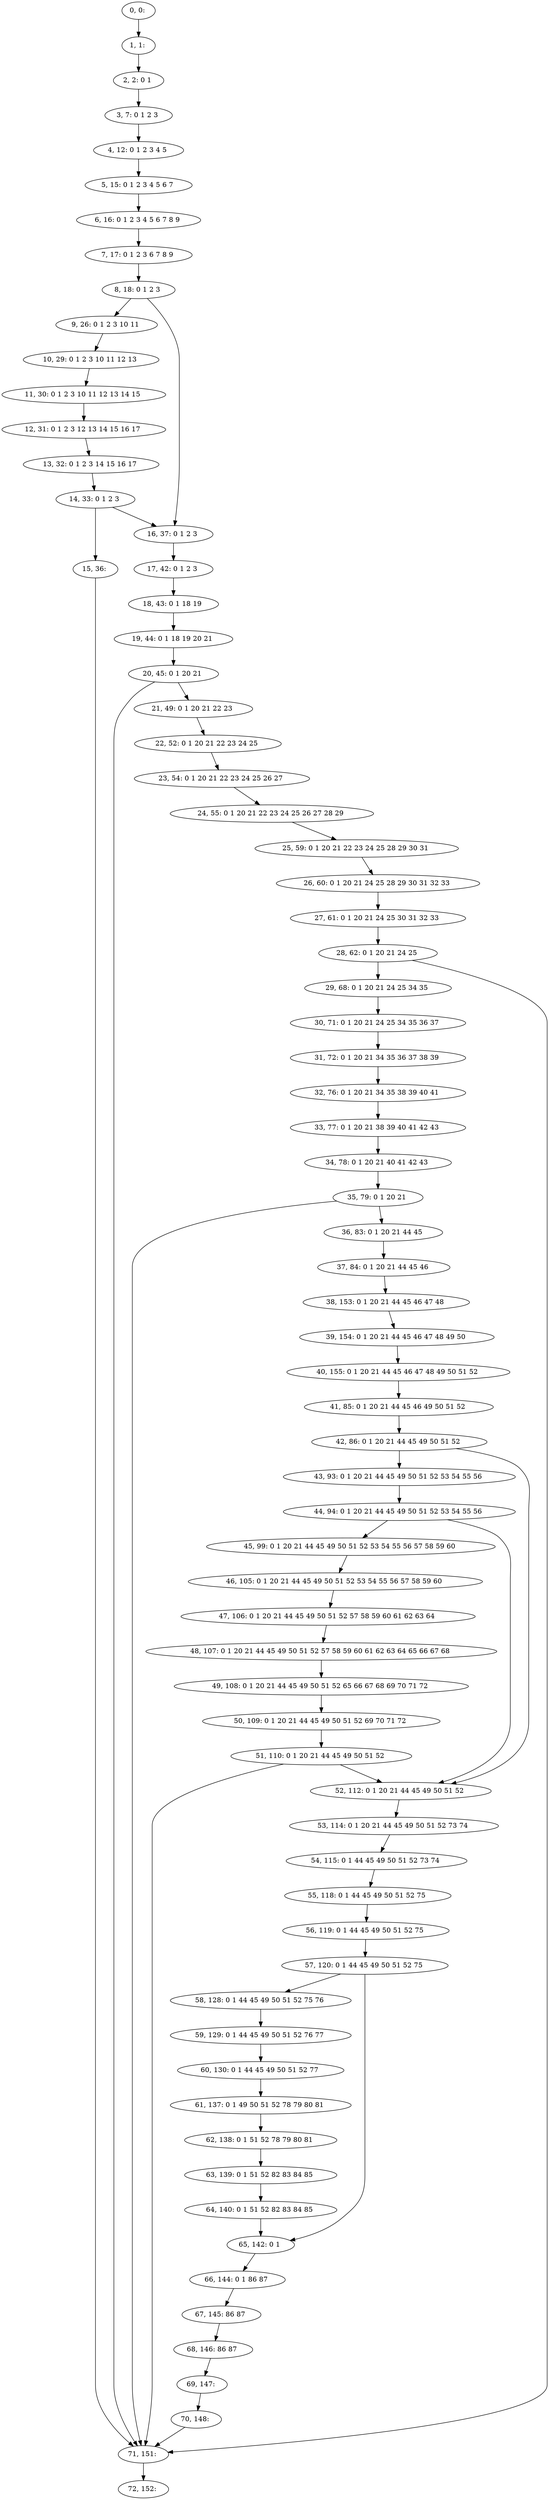 digraph G {
0[label="0, 0: "];
1[label="1, 1: "];
2[label="2, 2: 0 1 "];
3[label="3, 7: 0 1 2 3 "];
4[label="4, 12: 0 1 2 3 4 5 "];
5[label="5, 15: 0 1 2 3 4 5 6 7 "];
6[label="6, 16: 0 1 2 3 4 5 6 7 8 9 "];
7[label="7, 17: 0 1 2 3 6 7 8 9 "];
8[label="8, 18: 0 1 2 3 "];
9[label="9, 26: 0 1 2 3 10 11 "];
10[label="10, 29: 0 1 2 3 10 11 12 13 "];
11[label="11, 30: 0 1 2 3 10 11 12 13 14 15 "];
12[label="12, 31: 0 1 2 3 12 13 14 15 16 17 "];
13[label="13, 32: 0 1 2 3 14 15 16 17 "];
14[label="14, 33: 0 1 2 3 "];
15[label="15, 36: "];
16[label="16, 37: 0 1 2 3 "];
17[label="17, 42: 0 1 2 3 "];
18[label="18, 43: 0 1 18 19 "];
19[label="19, 44: 0 1 18 19 20 21 "];
20[label="20, 45: 0 1 20 21 "];
21[label="21, 49: 0 1 20 21 22 23 "];
22[label="22, 52: 0 1 20 21 22 23 24 25 "];
23[label="23, 54: 0 1 20 21 22 23 24 25 26 27 "];
24[label="24, 55: 0 1 20 21 22 23 24 25 26 27 28 29 "];
25[label="25, 59: 0 1 20 21 22 23 24 25 28 29 30 31 "];
26[label="26, 60: 0 1 20 21 24 25 28 29 30 31 32 33 "];
27[label="27, 61: 0 1 20 21 24 25 30 31 32 33 "];
28[label="28, 62: 0 1 20 21 24 25 "];
29[label="29, 68: 0 1 20 21 24 25 34 35 "];
30[label="30, 71: 0 1 20 21 24 25 34 35 36 37 "];
31[label="31, 72: 0 1 20 21 34 35 36 37 38 39 "];
32[label="32, 76: 0 1 20 21 34 35 38 39 40 41 "];
33[label="33, 77: 0 1 20 21 38 39 40 41 42 43 "];
34[label="34, 78: 0 1 20 21 40 41 42 43 "];
35[label="35, 79: 0 1 20 21 "];
36[label="36, 83: 0 1 20 21 44 45 "];
37[label="37, 84: 0 1 20 21 44 45 46 "];
38[label="38, 153: 0 1 20 21 44 45 46 47 48 "];
39[label="39, 154: 0 1 20 21 44 45 46 47 48 49 50 "];
40[label="40, 155: 0 1 20 21 44 45 46 47 48 49 50 51 52 "];
41[label="41, 85: 0 1 20 21 44 45 46 49 50 51 52 "];
42[label="42, 86: 0 1 20 21 44 45 49 50 51 52 "];
43[label="43, 93: 0 1 20 21 44 45 49 50 51 52 53 54 55 56 "];
44[label="44, 94: 0 1 20 21 44 45 49 50 51 52 53 54 55 56 "];
45[label="45, 99: 0 1 20 21 44 45 49 50 51 52 53 54 55 56 57 58 59 60 "];
46[label="46, 105: 0 1 20 21 44 45 49 50 51 52 53 54 55 56 57 58 59 60 "];
47[label="47, 106: 0 1 20 21 44 45 49 50 51 52 57 58 59 60 61 62 63 64 "];
48[label="48, 107: 0 1 20 21 44 45 49 50 51 52 57 58 59 60 61 62 63 64 65 66 67 68 "];
49[label="49, 108: 0 1 20 21 44 45 49 50 51 52 65 66 67 68 69 70 71 72 "];
50[label="50, 109: 0 1 20 21 44 45 49 50 51 52 69 70 71 72 "];
51[label="51, 110: 0 1 20 21 44 45 49 50 51 52 "];
52[label="52, 112: 0 1 20 21 44 45 49 50 51 52 "];
53[label="53, 114: 0 1 20 21 44 45 49 50 51 52 73 74 "];
54[label="54, 115: 0 1 44 45 49 50 51 52 73 74 "];
55[label="55, 118: 0 1 44 45 49 50 51 52 75 "];
56[label="56, 119: 0 1 44 45 49 50 51 52 75 "];
57[label="57, 120: 0 1 44 45 49 50 51 52 75 "];
58[label="58, 128: 0 1 44 45 49 50 51 52 75 76 "];
59[label="59, 129: 0 1 44 45 49 50 51 52 76 77 "];
60[label="60, 130: 0 1 44 45 49 50 51 52 77 "];
61[label="61, 137: 0 1 49 50 51 52 78 79 80 81 "];
62[label="62, 138: 0 1 51 52 78 79 80 81 "];
63[label="63, 139: 0 1 51 52 82 83 84 85 "];
64[label="64, 140: 0 1 51 52 82 83 84 85 "];
65[label="65, 142: 0 1 "];
66[label="66, 144: 0 1 86 87 "];
67[label="67, 145: 86 87 "];
68[label="68, 146: 86 87 "];
69[label="69, 147: "];
70[label="70, 148: "];
71[label="71, 151: "];
72[label="72, 152: "];
0->1 ;
1->2 ;
2->3 ;
3->4 ;
4->5 ;
5->6 ;
6->7 ;
7->8 ;
8->9 ;
8->16 ;
9->10 ;
10->11 ;
11->12 ;
12->13 ;
13->14 ;
14->15 ;
14->16 ;
15->71 ;
16->17 ;
17->18 ;
18->19 ;
19->20 ;
20->21 ;
20->71 ;
21->22 ;
22->23 ;
23->24 ;
24->25 ;
25->26 ;
26->27 ;
27->28 ;
28->29 ;
28->71 ;
29->30 ;
30->31 ;
31->32 ;
32->33 ;
33->34 ;
34->35 ;
35->36 ;
35->71 ;
36->37 ;
37->38 ;
38->39 ;
39->40 ;
40->41 ;
41->42 ;
42->43 ;
42->52 ;
43->44 ;
44->45 ;
44->52 ;
45->46 ;
46->47 ;
47->48 ;
48->49 ;
49->50 ;
50->51 ;
51->52 ;
51->71 ;
52->53 ;
53->54 ;
54->55 ;
55->56 ;
56->57 ;
57->58 ;
57->65 ;
58->59 ;
59->60 ;
60->61 ;
61->62 ;
62->63 ;
63->64 ;
64->65 ;
65->66 ;
66->67 ;
67->68 ;
68->69 ;
69->70 ;
70->71 ;
71->72 ;
}
